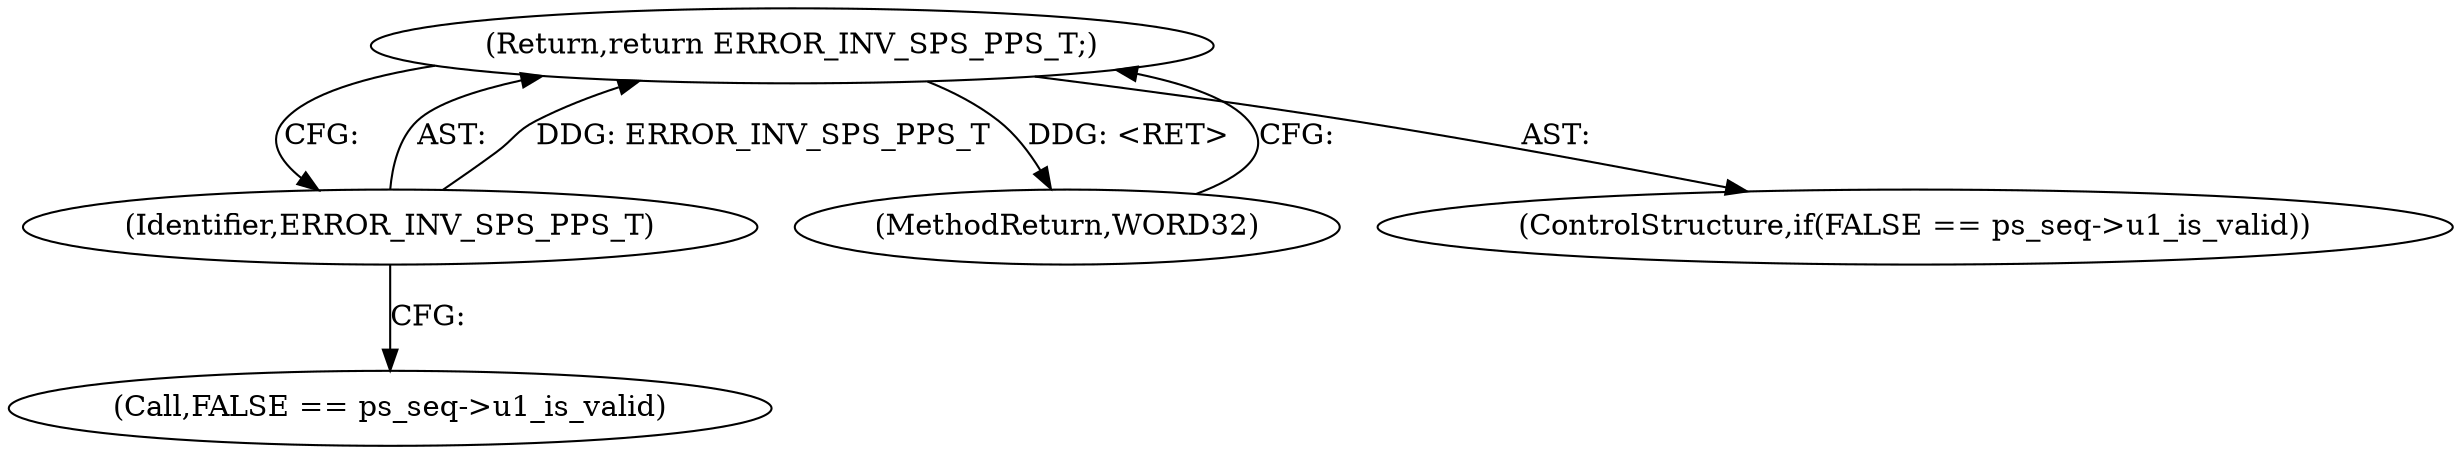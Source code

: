 digraph "1_Android_9a00f562a612d56e7b2b989d168647db900ba6cf_0@del" {
"1000463" [label="(Return,return ERROR_INV_SPS_PPS_T;)"];
"1000464" [label="(Identifier,ERROR_INV_SPS_PPS_T)"];
"1002568" [label="(MethodReturn,WORD32)"];
"1000463" [label="(Return,return ERROR_INV_SPS_PPS_T;)"];
"1000457" [label="(ControlStructure,if(FALSE == ps_seq->u1_is_valid))"];
"1000464" [label="(Identifier,ERROR_INV_SPS_PPS_T)"];
"1000458" [label="(Call,FALSE == ps_seq->u1_is_valid)"];
"1000463" -> "1000457"  [label="AST: "];
"1000463" -> "1000464"  [label="CFG: "];
"1000464" -> "1000463"  [label="AST: "];
"1002568" -> "1000463"  [label="CFG: "];
"1000463" -> "1002568"  [label="DDG: <RET>"];
"1000464" -> "1000463"  [label="DDG: ERROR_INV_SPS_PPS_T"];
"1000464" -> "1000458"  [label="CFG: "];
}
